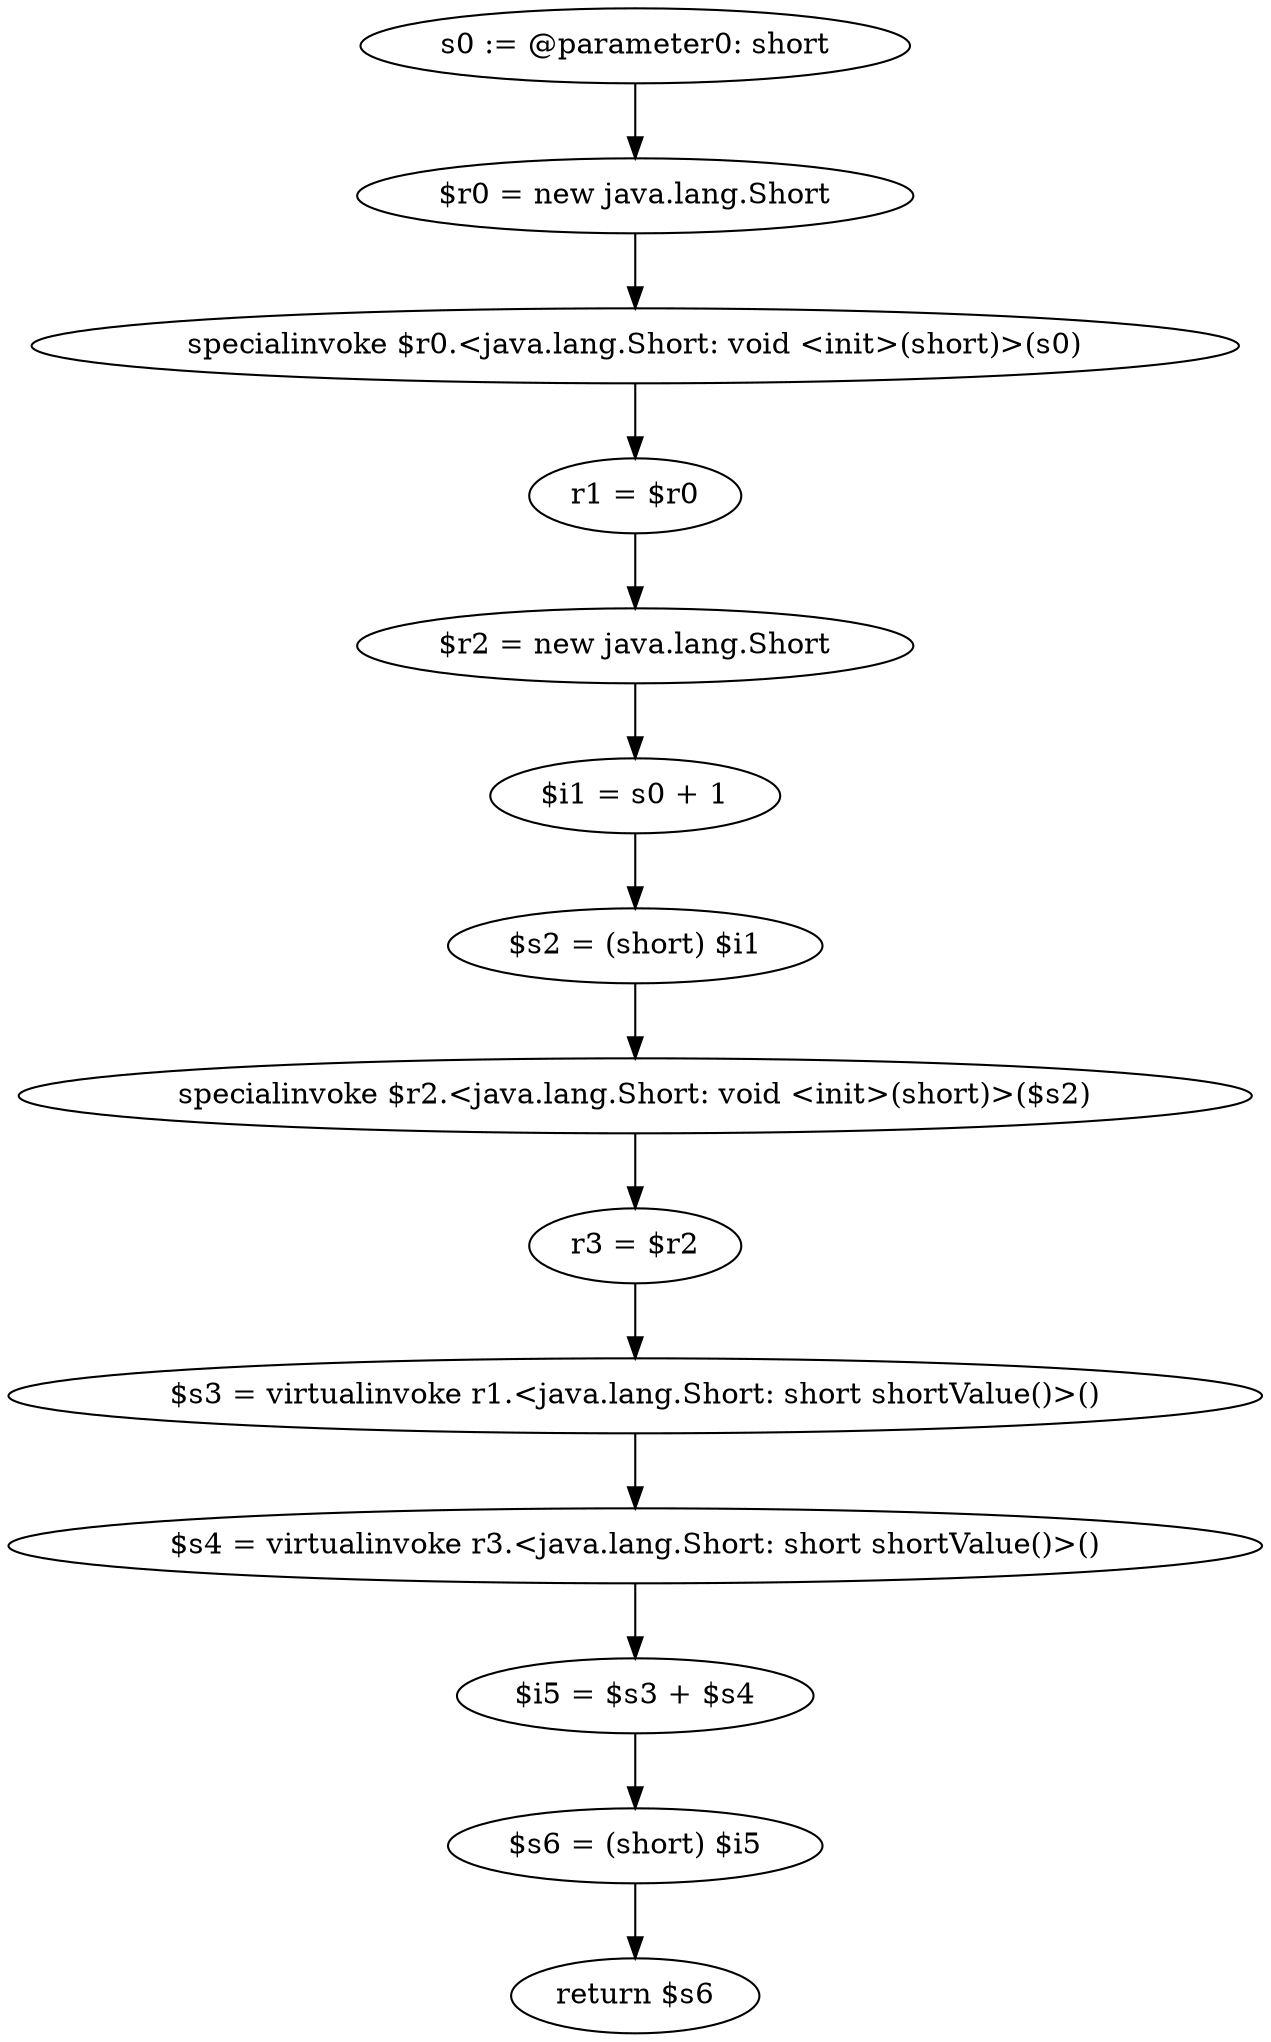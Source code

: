 digraph "unitGraph" {
    "s0 := @parameter0: short"
    "$r0 = new java.lang.Short"
    "specialinvoke $r0.<java.lang.Short: void <init>(short)>(s0)"
    "r1 = $r0"
    "$r2 = new java.lang.Short"
    "$i1 = s0 + 1"
    "$s2 = (short) $i1"
    "specialinvoke $r2.<java.lang.Short: void <init>(short)>($s2)"
    "r3 = $r2"
    "$s3 = virtualinvoke r1.<java.lang.Short: short shortValue()>()"
    "$s4 = virtualinvoke r3.<java.lang.Short: short shortValue()>()"
    "$i5 = $s3 + $s4"
    "$s6 = (short) $i5"
    "return $s6"
    "s0 := @parameter0: short"->"$r0 = new java.lang.Short";
    "$r0 = new java.lang.Short"->"specialinvoke $r0.<java.lang.Short: void <init>(short)>(s0)";
    "specialinvoke $r0.<java.lang.Short: void <init>(short)>(s0)"->"r1 = $r0";
    "r1 = $r0"->"$r2 = new java.lang.Short";
    "$r2 = new java.lang.Short"->"$i1 = s0 + 1";
    "$i1 = s0 + 1"->"$s2 = (short) $i1";
    "$s2 = (short) $i1"->"specialinvoke $r2.<java.lang.Short: void <init>(short)>($s2)";
    "specialinvoke $r2.<java.lang.Short: void <init>(short)>($s2)"->"r3 = $r2";
    "r3 = $r2"->"$s3 = virtualinvoke r1.<java.lang.Short: short shortValue()>()";
    "$s3 = virtualinvoke r1.<java.lang.Short: short shortValue()>()"->"$s4 = virtualinvoke r3.<java.lang.Short: short shortValue()>()";
    "$s4 = virtualinvoke r3.<java.lang.Short: short shortValue()>()"->"$i5 = $s3 + $s4";
    "$i5 = $s3 + $s4"->"$s6 = (short) $i5";
    "$s6 = (short) $i5"->"return $s6";
}
